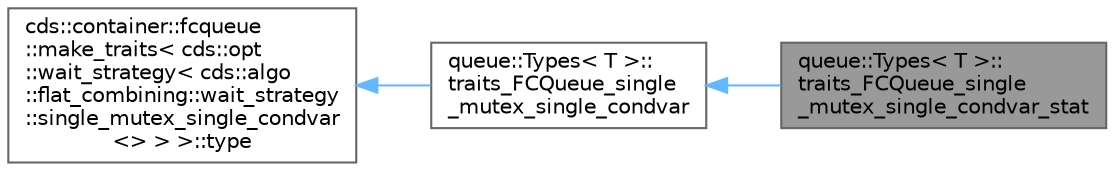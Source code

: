 digraph "queue::Types&lt; T &gt;::traits_FCQueue_single_mutex_single_condvar_stat"
{
 // LATEX_PDF_SIZE
  bgcolor="transparent";
  edge [fontname=Helvetica,fontsize=10,labelfontname=Helvetica,labelfontsize=10];
  node [fontname=Helvetica,fontsize=10,shape=box,height=0.2,width=0.4];
  rankdir="LR";
  Node1 [id="Node000001",label="queue::Types\< T \>::\ltraits_FCQueue_single\l_mutex_single_condvar_stat",height=0.2,width=0.4,color="gray40", fillcolor="grey60", style="filled", fontcolor="black",tooltip=" "];
  Node2 -> Node1 [id="edge1_Node000001_Node000002",dir="back",color="steelblue1",style="solid",tooltip=" "];
  Node2 [id="Node000002",label="queue::Types\< T \>::\ltraits_FCQueue_single\l_mutex_single_condvar",height=0.2,width=0.4,color="gray40", fillcolor="white", style="filled",URL="$structqueue_1_1_types_1_1traits___f_c_queue__single__mutex__single__condvar.html",tooltip=" "];
  Node3 -> Node2 [id="edge2_Node000002_Node000003",dir="back",color="steelblue1",style="solid",tooltip=" "];
  Node3 [id="Node000003",label="cds::container::fcqueue\l::make_traits\< cds::opt\l::wait_strategy\< cds::algo\l::flat_combining::wait_strategy\l::single_mutex_single_condvar\l\<\> \> \>::type",height=0.2,width=0.4,color="gray40", fillcolor="white", style="filled",tooltip=" "];
}
